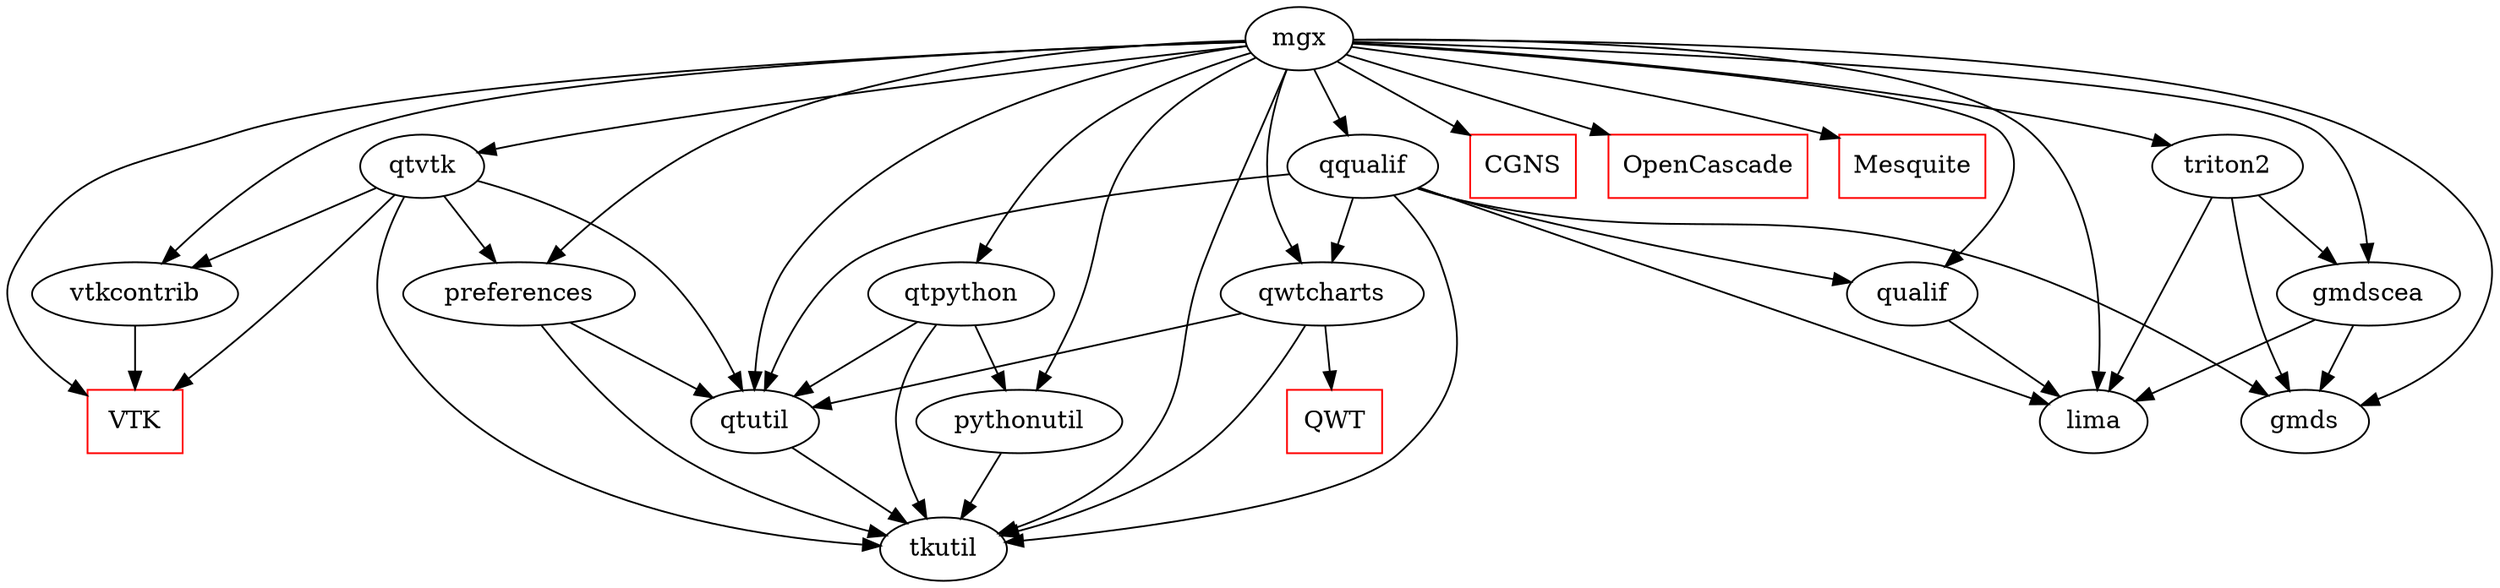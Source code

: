 digraph LIHPCCGProjectDependencies {

  VTK [shape=record color=red];
  CGNS [shape=record color=red];
  OpenCascade [shape=record color=red];
  Mesquite [shape=record color=red];
  QWT [shape=record color=red];

  qtutil->tkutil
  pythonutil->tkutil
  preferences->tkutil
  preferences->qtutil
  qualif->lima
  qwtcharts->tkutil
  qwtcharts->qtutil
  qwtcharts->QWT
  gmdscea->gmds
  gmdscea->lima
  qtpython->tkutil
  qtpython->qtutil
  qtpython->pythonutil
  triton2->gmds
  triton2->gmdscea
  triton2->lima
  vtkcontrib->VTK
  qtvtk->VTK
  qtvtk->vtkcontrib
  qtvtk->qtutil
  qtvtk->tkutil
  qtvtk->preferences
  qqualif->tkutil
  qqualif->lima
  qqualif->qualif
  qqualif->qwtcharts
  qqualif->qtutil
  qqualif->gmds
  mgx->vtkcontrib
  mgx->VTK
  mgx->tkutil
  mgx->preferences
  mgx->pythonutil
  mgx->OpenCascade
  mgx->qqualif
  mgx->gmds
  mgx->qualif
  mgx->lima
  mgx->gmdscea
  mgx->triton2
  mgx->qtutil
  mgx->qwtcharts
  mgx->qtpython
  mgx->CGNS
  mgx->Mesquite
  mgx->qtvtk
}